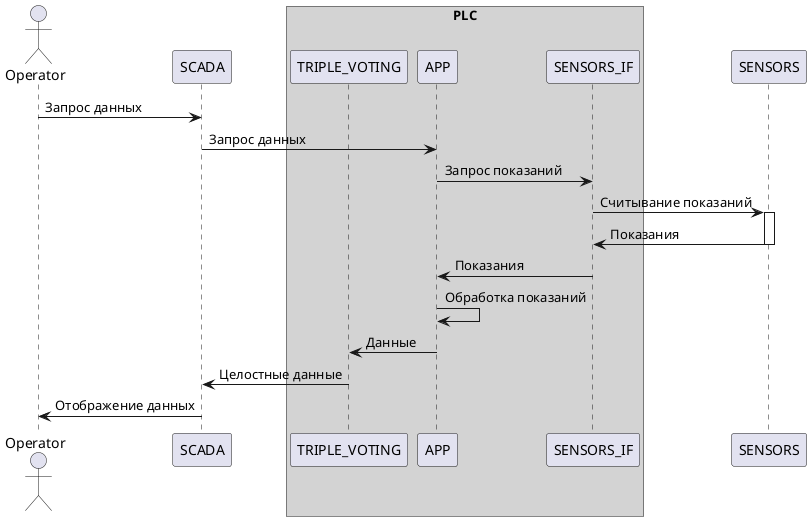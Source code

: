 @startuml solution
actor       Operator as o
participant SCADA as scada

box "PLC" #LightGray    
    participant TRIPLE_VOTING as tv
    participant APP as app
    participant SENSORS_IF as sif   
    
endbox
participant SENSORS as sensors


o -> scada: Запрос данных
scada -> app: Запрос данных
app -> sif: Запрос показаний
sif -> sensors: Считывание показаний

activate sensors
sensors -> sif: Показания
deactivate sensors

sif -> app: Показания
app -> app: Обработка показаний
app -> tv: Данные
tv -> scada: Целостные данные
scada -> o: Отображение данных

@enduml